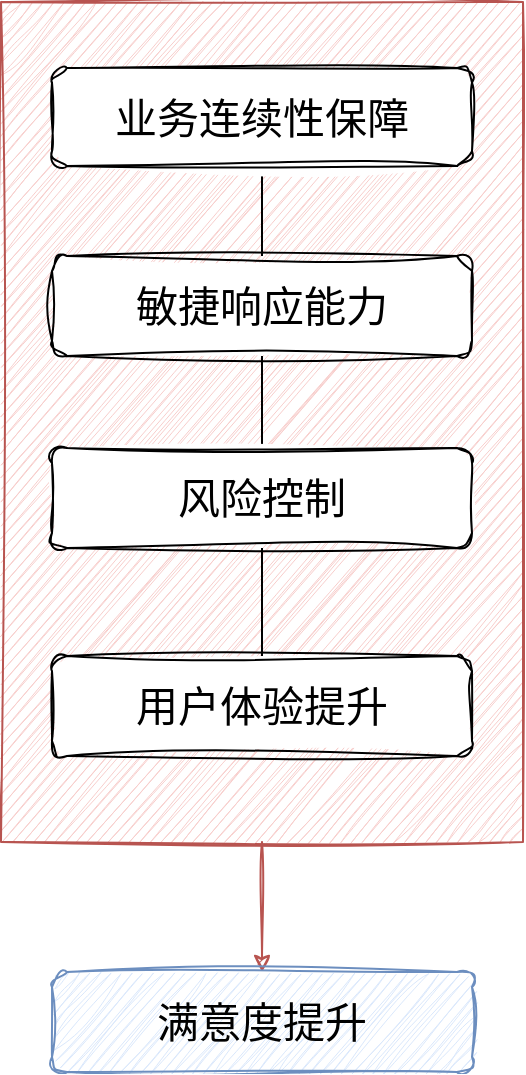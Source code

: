 <mxfile version="27.2.0">
  <diagram name="第 1 页" id="AdEsyRAMDa4sR9InBvqE">
    <mxGraphModel dx="2066" dy="1526" grid="0" gridSize="10" guides="1" tooltips="1" connect="1" arrows="1" fold="1" page="0" pageScale="1" pageWidth="827" pageHeight="1169" background="none" math="0" shadow="0">
      <root>
        <mxCell id="0" />
        <mxCell id="1" parent="0" />
        <mxCell id="jB-_-AgWGcoDBw4eVtvF-16" style="edgeStyle=orthogonalEdgeStyle;rounded=0;orthogonalLoop=1;jettySize=auto;html=1;fillColor=#f8cecc;strokeColor=#b85450;sketch=1;curveFitting=1;jiggle=2;" edge="1" parent="1" source="jB-_-AgWGcoDBw4eVtvF-14" target="jB-_-AgWGcoDBw4eVtvF-12">
          <mxGeometry relative="1" as="geometry" />
        </mxCell>
        <mxCell id="jB-_-AgWGcoDBw4eVtvF-14" value="" style="rounded=0;whiteSpace=wrap;html=1;fillColor=#f8cecc;strokeColor=#b85450;sketch=1;curveFitting=1;jiggle=2;" vertex="1" parent="1">
          <mxGeometry x="184.5" y="-13" width="261" height="420" as="geometry" />
        </mxCell>
        <mxCell id="jB-_-AgWGcoDBw4eVtvF-15" style="edgeStyle=orthogonalEdgeStyle;rounded=0;orthogonalLoop=1;jettySize=auto;html=1;endArrow=none;endFill=0;" edge="1" parent="1" source="jB-_-AgWGcoDBw4eVtvF-6" target="jB-_-AgWGcoDBw4eVtvF-7">
          <mxGeometry relative="1" as="geometry" />
        </mxCell>
        <mxCell id="jB-_-AgWGcoDBw4eVtvF-6" value="业务连续性保障" style="rounded=1;whiteSpace=wrap;html=1;fontSize=21;sketch=1;curveFitting=1;jiggle=2;shadow=0;" vertex="1" parent="1">
          <mxGeometry x="210" y="20" width="210" height="49" as="geometry" />
        </mxCell>
        <mxCell id="jB-_-AgWGcoDBw4eVtvF-17" style="edgeStyle=orthogonalEdgeStyle;rounded=0;orthogonalLoop=1;jettySize=auto;html=1;endArrow=none;endFill=0;" edge="1" parent="1" source="jB-_-AgWGcoDBw4eVtvF-7" target="jB-_-AgWGcoDBw4eVtvF-8">
          <mxGeometry relative="1" as="geometry" />
        </mxCell>
        <mxCell id="jB-_-AgWGcoDBw4eVtvF-7" value="敏捷响应能力" style="rounded=1;whiteSpace=wrap;html=1;fontSize=21;sketch=1;curveFitting=1;jiggle=2;shadow=0;glass=0;" vertex="1" parent="1">
          <mxGeometry x="210" y="114" width="210" height="50" as="geometry" />
        </mxCell>
        <mxCell id="jB-_-AgWGcoDBw4eVtvF-19" style="edgeStyle=orthogonalEdgeStyle;rounded=0;orthogonalLoop=1;jettySize=auto;html=1;endArrow=none;endFill=0;" edge="1" parent="1" source="jB-_-AgWGcoDBw4eVtvF-8" target="jB-_-AgWGcoDBw4eVtvF-18">
          <mxGeometry relative="1" as="geometry" />
        </mxCell>
        <mxCell id="jB-_-AgWGcoDBw4eVtvF-8" value="风险控制" style="rounded=1;whiteSpace=wrap;html=1;fontSize=21;sketch=1;curveFitting=1;jiggle=2;shadow=0;" vertex="1" parent="1">
          <mxGeometry x="210" y="210" width="210" height="50" as="geometry" />
        </mxCell>
        <mxCell id="jB-_-AgWGcoDBw4eVtvF-12" value="满意度提升" style="rounded=1;whiteSpace=wrap;html=1;fontSize=21;fillColor=#dae8fc;strokeColor=#6c8ebf;sketch=1;curveFitting=1;jiggle=2;shadow=0;" vertex="1" parent="1">
          <mxGeometry x="210" y="472" width="210" height="50" as="geometry" />
        </mxCell>
        <mxCell id="jB-_-AgWGcoDBw4eVtvF-18" value="用户体验提升" style="rounded=1;whiteSpace=wrap;html=1;fontSize=21;sketch=1;curveFitting=1;jiggle=2;shadow=0;" vertex="1" parent="1">
          <mxGeometry x="210" y="314" width="210" height="50" as="geometry" />
        </mxCell>
      </root>
    </mxGraphModel>
  </diagram>
</mxfile>

